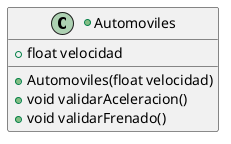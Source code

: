 @startuml
'https://plantuml.com/class-diagram

+class Automoviles{
    +float velocidad
    +Automoviles(float velocidad)
    +void validarAceleracion()
    +void validarFrenado()
}

@enduml